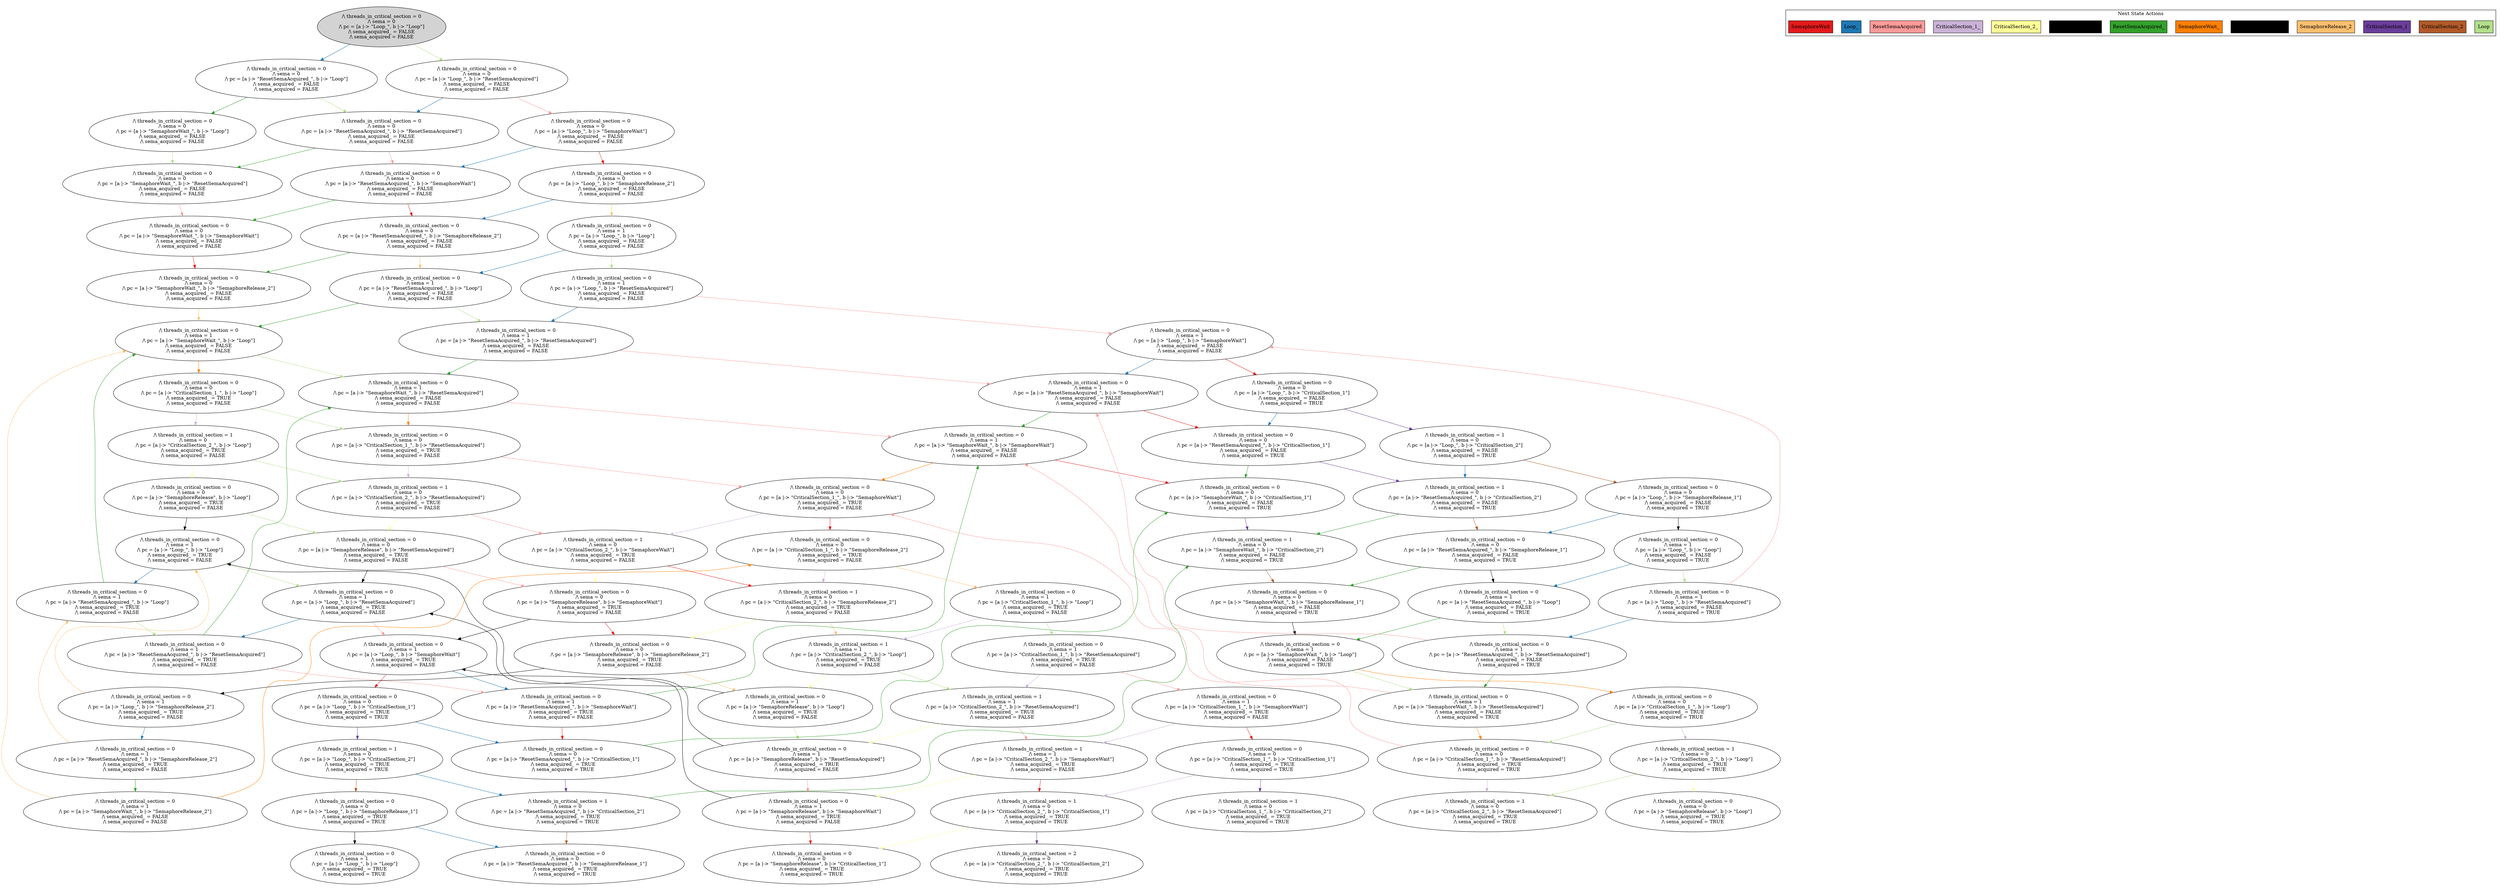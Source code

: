 strict digraph DiskGraph {
edge [colorscheme="paired12"]
nodesep=0.35;
subgraph cluster_graph {
color="white";
-2504970244191464573 [label="/\\ threads_in_critical_section = 0\n/\\ sema = 0\n/\\ pc = [a |-> \"Loop_\", b |-> \"Loop\"]\n/\\ sema_acquired_ = FALSE\n/\\ sema_acquired = FALSE",style = filled]
-2504970244191464573 -> -2698466310130868983 [label="",color="2",fontcolor="2"];
-2698466310130868983 [label="/\\ threads_in_critical_section = 0\n/\\ sema = 0\n/\\ pc = [a |-> \"ResetSemaAcquired_\", b |-> \"Loop\"]\n/\\ sema_acquired_ = FALSE\n/\\ sema_acquired = FALSE"];
-2504970244191464573 -> -393758629691823741 [label="",color="3",fontcolor="3"];
-393758629691823741 [label="/\\ threads_in_critical_section = 0\n/\\ sema = 0\n/\\ pc = [a |-> \"Loop_\", b |-> \"ResetSemaAcquired\"]\n/\\ sema_acquired_ = FALSE\n/\\ sema_acquired = FALSE"];
-2698466310130868983 -> 324477925128623652 [label="",color="4",fontcolor="4"];
324477925128623652 [label="/\\ threads_in_critical_section = 0\n/\\ sema = 0\n/\\ pc = [a |-> \"SemaphoreWait_\", b |-> \"Loop\"]\n/\\ sema_acquired_ = FALSE\n/\\ sema_acquired = FALSE"];
-2698466310130868983 -> 3774657981880883374 [label="",color="3",fontcolor="3"];
3774657981880883374 [label="/\\ threads_in_critical_section = 0\n/\\ sema = 0\n/\\ pc = [a |-> \"ResetSemaAcquired_\", b |-> \"ResetSemaAcquired\"]\n/\\ sema_acquired_ = FALSE\n/\\ sema_acquired = FALSE"];
-393758629691823741 -> 3774657981880883374 [label="",color="2",fontcolor="2"];
-393758629691823741 -> 3827673765576704236 [label="",color="5",fontcolor="5"];
3827673765576704236 [label="/\\ threads_in_critical_section = 0\n/\\ sema = 0\n/\\ pc = [a |-> \"Loop_\", b |-> \"SemaphoreWait\"]\n/\\ sema_acquired_ = FALSE\n/\\ sema_acquired = FALSE"];
324477925128623652 -> -2715227100151258964 [label="",color="3",fontcolor="3"];
-2715227100151258964 [label="/\\ threads_in_critical_section = 0\n/\\ sema = 0\n/\\ pc = [a |-> \"SemaphoreWait_\", b |-> \"ResetSemaAcquired\"]\n/\\ sema_acquired_ = FALSE\n/\\ sema_acquired = FALSE"];
3774657981880883374 -> -2715227100151258964 [label="",color="4",fontcolor="4"];
3774657981880883374 -> 5743065596099278066 [label="",color="5",fontcolor="5"];
5743065596099278066 [label="/\\ threads_in_critical_section = 0\n/\\ sema = 0\n/\\ pc = [a |-> \"ResetSemaAcquired_\", b |-> \"SemaphoreWait\"]\n/\\ sema_acquired_ = FALSE\n/\\ sema_acquired = FALSE"];
3827673765576704236 -> 5743065596099278066 [label="",color="2",fontcolor="2"];
3827673765576704236 -> 8349090854877692805 [label="",color="6",fontcolor="6"];
8349090854877692805 [label="/\\ threads_in_critical_section = 0\n/\\ sema = 0\n/\\ pc = [a |-> \"Loop_\", b |-> \"SemaphoreRelease_2\"]\n/\\ sema_acquired_ = FALSE\n/\\ sema_acquired = FALSE"];
-2715227100151258964 -> 8181243868267531373 [label="",color="5",fontcolor="5"];
8181243868267531373 [label="/\\ threads_in_critical_section = 0\n/\\ sema = 0\n/\\ pc = [a |-> \"SemaphoreWait_\", b |-> \"SemaphoreWait\"]\n/\\ sema_acquired_ = FALSE\n/\\ sema_acquired = FALSE"];
5743065596099278066 -> 8181243868267531373 [label="",color="4",fontcolor="4"];
5743065596099278066 -> 5241327198978682543 [label="",color="6",fontcolor="6"];
5241327198978682543 [label="/\\ threads_in_critical_section = 0\n/\\ sema = 0\n/\\ pc = [a |-> \"ResetSemaAcquired_\", b |-> \"SemaphoreRelease_2\"]\n/\\ sema_acquired_ = FALSE\n/\\ sema_acquired = FALSE"];
8349090854877692805 -> 5241327198978682543 [label="",color="2",fontcolor="2"];
8349090854877692805 -> -8354944075438903624 [label="",color="7",fontcolor="7"];
-8354944075438903624 [label="/\\ threads_in_critical_section = 0\n/\\ sema = 1\n/\\ pc = [a |-> \"Loop_\", b |-> \"Loop\"]\n/\\ sema_acquired_ = FALSE\n/\\ sema_acquired = FALSE"];
8181243868267531373 -> 3818907000775514428 [label="",color="6",fontcolor="6"];
3818907000775514428 [label="/\\ threads_in_critical_section = 0\n/\\ sema = 0\n/\\ pc = [a |-> \"SemaphoreWait_\", b |-> \"SemaphoreRelease_2\"]\n/\\ sema_acquired_ = FALSE\n/\\ sema_acquired = FALSE"];
5241327198978682543 -> 3818907000775514428 [label="",color="4",fontcolor="4"];
5241327198978682543 -> -7736825293399926190 [label="",color="7",fontcolor="7"];
-7736825293399926190 [label="/\\ threads_in_critical_section = 0\n/\\ sema = 1\n/\\ pc = [a |-> \"ResetSemaAcquired_\", b |-> \"Loop\"]\n/\\ sema_acquired_ = FALSE\n/\\ sema_acquired = FALSE"];
-8354944075438903624 -> -7736825293399926190 [label="",color="2",fontcolor="2"];
-8354944075438903624 -> -5429846021120135464 [label="",color="3",fontcolor="3"];
-5429846021120135464 [label="/\\ threads_in_critical_section = 0\n/\\ sema = 1\n/\\ pc = [a |-> \"Loop_\", b |-> \"ResetSemaAcquired\"]\n/\\ sema_acquired_ = FALSE\n/\\ sema_acquired = FALSE"];
3818907000775514428 -> -8811328919076672148 [label="",color="7",fontcolor="7"];
-8811328919076672148 [label="/\\ threads_in_critical_section = 0\n/\\ sema = 1\n/\\ pc = [a |-> \"SemaphoreWait_\", b |-> \"Loop\"]\n/\\ sema_acquired_ = FALSE\n/\\ sema_acquired = FALSE"];
-7736825293399926190 -> -8811328919076672148 [label="",color="4",fontcolor="4"];
-7736825293399926190 -> -341573878255372816 [label="",color="3",fontcolor="3"];
-341573878255372816 [label="/\\ threads_in_critical_section = 0\n/\\ sema = 1\n/\\ pc = [a |-> \"ResetSemaAcquired_\", b |-> \"ResetSemaAcquired\"]\n/\\ sema_acquired_ = FALSE\n/\\ sema_acquired = FALSE"];
-5429846021120135464 -> -341573878255372816 [label="",color="2",fontcolor="2"];
-5429846021120135464 -> -5464633267703923804 [label="",color="5",fontcolor="5"];
-5464633267703923804 [label="/\\ threads_in_critical_section = 0\n/\\ sema = 1\n/\\ pc = [a |-> \"Loop_\", b |-> \"SemaphoreWait\"]\n/\\ sema_acquired_ = FALSE\n/\\ sema_acquired = FALSE"];
-8811328919076672148 -> -8639438384711451203 [label="",color="8",fontcolor="8"];
-8639438384711451203 [label="/\\ threads_in_critical_section = 0\n/\\ sema = 0\n/\\ pc = [a |-> \"CriticalSection_1_\", b |-> \"Loop\"]\n/\\ sema_acquired_ = TRUE\n/\\ sema_acquired = FALSE"];
-8811328919076672148 -> 4479022998826494765 [label="",color="3",fontcolor="3"];
4479022998826494765 [label="/\\ threads_in_critical_section = 0\n/\\ sema = 1\n/\\ pc = [a |-> \"SemaphoreWait_\", b |-> \"ResetSemaAcquired\"]\n/\\ sema_acquired_ = FALSE\n/\\ sema_acquired = FALSE"];
-341573878255372816 -> 4479022998826494765 [label="",color="4",fontcolor="4"];
-341573878255372816 -> -6067954800780083341 [label="",color="5",fontcolor="5"];
-6067954800780083341 [label="/\\ threads_in_critical_section = 0\n/\\ sema = 1\n/\\ pc = [a |-> \"ResetSemaAcquired_\", b |-> \"SemaphoreWait\"]\n/\\ sema_acquired_ = FALSE\n/\\ sema_acquired = FALSE"];
-5464633267703923804 -> -6067954800780083341 [label="",color="2",fontcolor="2"];
-5464633267703923804 -> 1961063423657383187 [label="",color="6",fontcolor="6"];
1961063423657383187 [label="/\\ threads_in_critical_section = 0\n/\\ sema = 0\n/\\ pc = [a |-> \"Loop_\", b |-> \"CriticalSection_1\"]\n/\\ sema_acquired_ = FALSE\n/\\ sema_acquired = TRUE"];
-8639438384711451203 -> 3484496262242096417 [label="",color="9",fontcolor="9"];
3484496262242096417 [label="/\\ threads_in_critical_section = 1\n/\\ sema = 0\n/\\ pc = [a |-> \"CriticalSection_2_\", b |-> \"Loop\"]\n/\\ sema_acquired_ = TRUE\n/\\ sema_acquired = FALSE"];
-8639438384711451203 -> -8181699735612511944 [label="",color="3",fontcolor="3"];
-8181699735612511944 [label="/\\ threads_in_critical_section = 0\n/\\ sema = 0\n/\\ pc = [a |-> \"CriticalSection_1_\", b |-> \"ResetSemaAcquired\"]\n/\\ sema_acquired_ = TRUE\n/\\ sema_acquired = FALSE"];
4479022998826494765 -> -8181699735612511944 [label="",color="8",fontcolor="8"];
4479022998826494765 -> -2803211524958401743 [label="",color="5",fontcolor="5"];
-2803211524958401743 [label="/\\ threads_in_critical_section = 0\n/\\ sema = 1\n/\\ pc = [a |-> \"SemaphoreWait_\", b |-> \"SemaphoreWait\"]\n/\\ sema_acquired_ = FALSE\n/\\ sema_acquired = FALSE"];
-6067954800780083341 -> -2803211524958401743 [label="",color="4",fontcolor="4"];
-6067954800780083341 -> -3036471541228428226 [label="",color="6",fontcolor="6"];
-3036471541228428226 [label="/\\ threads_in_critical_section = 0\n/\\ sema = 0\n/\\ pc = [a |-> \"ResetSemaAcquired_\", b |-> \"CriticalSection_1\"]\n/\\ sema_acquired_ = FALSE\n/\\ sema_acquired = TRUE"];
1961063423657383187 -> -3036471541228428226 [label="",color="2",fontcolor="2"];
1961063423657383187 -> 6305142759311107337 [label="",color="10",fontcolor="10"];
6305142759311107337 [label="/\\ threads_in_critical_section = 1\n/\\ sema = 0\n/\\ pc = [a |-> \"Loop_\", b |-> \"CriticalSection_2\"]\n/\\ sema_acquired_ = FALSE\n/\\ sema_acquired = TRUE"];
3484496262242096417 -> 8480801660060233602 [label="",color="11",fontcolor="11"];
8480801660060233602 [label="/\\ threads_in_critical_section = 0\n/\\ sema = 0\n/\\ pc = [a |-> \"SemaphoreRelease\", b |-> \"Loop\"]\n/\\ sema_acquired_ = TRUE\n/\\ sema_acquired = FALSE"];
3484496262242096417 -> 3445800900911612143 [label="",color="3",fontcolor="3"];
3445800900911612143 [label="/\\ threads_in_critical_section = 1\n/\\ sema = 0\n/\\ pc = [a |-> \"CriticalSection_2_\", b |-> \"ResetSemaAcquired\"]\n/\\ sema_acquired_ = TRUE\n/\\ sema_acquired = FALSE"];
-8181699735612511944 -> 3445800900911612143 [label="",color="9",fontcolor="9"];
-8181699735612511944 -> 8661632809945802654 [label="",color="5",fontcolor="5"];
8661632809945802654 [label="/\\ threads_in_critical_section = 0\n/\\ sema = 0\n/\\ pc = [a |-> \"CriticalSection_1_\", b |-> \"SemaphoreWait\"]\n/\\ sema_acquired_ = TRUE\n/\\ sema_acquired = FALSE"];
-2803211524958401743 -> 8661632809945802654 [label="",color="8",fontcolor="8"];
-2803211524958401743 -> 4318843197340851260 [label="",color="6",fontcolor="6"];
4318843197340851260 [label="/\\ threads_in_critical_section = 0\n/\\ sema = 0\n/\\ pc = [a |-> \"SemaphoreWait_\", b |-> \"CriticalSection_1\"]\n/\\ sema_acquired_ = FALSE\n/\\ sema_acquired = TRUE"];
-3036471541228428226 -> 4318843197340851260 [label="",color="4",fontcolor="4"];
-3036471541228428226 -> -441793524977593872 [label="",color="10",fontcolor="10"];
-441793524977593872 [label="/\\ threads_in_critical_section = 1\n/\\ sema = 0\n/\\ pc = [a |-> \"ResetSemaAcquired_\", b |-> \"CriticalSection_2\"]\n/\\ sema_acquired_ = FALSE\n/\\ sema_acquired = TRUE"];
6305142759311107337 -> -441793524977593872 [label="",color="2",fontcolor="2"];
6305142759311107337 -> -8293111931014686515 [label="",color="12",fontcolor="12"];
-8293111931014686515 [label="/\\ threads_in_critical_section = 0\n/\\ sema = 0\n/\\ pc = [a |-> \"Loop_\", b |-> \"SemaphoreRelease_1\"]\n/\\ sema_acquired_ = FALSE\n/\\ sema_acquired = TRUE"];
8480801660060233602 -> 3593732196426104205 [label="",color="13",fontcolor="13"];
3593732196426104205 [label="/\\ threads_in_critical_section = 0\n/\\ sema = 1\n/\\ pc = [a |-> \"Loop_\", b |-> \"Loop\"]\n/\\ sema_acquired_ = TRUE\n/\\ sema_acquired = FALSE"];
8480801660060233602 -> 5679324093499218308 [label="",color="3",fontcolor="3"];
5679324093499218308 [label="/\\ threads_in_critical_section = 0\n/\\ sema = 0\n/\\ pc = [a |-> \"SemaphoreRelease\", b |-> \"ResetSemaAcquired\"]\n/\\ sema_acquired_ = TRUE\n/\\ sema_acquired = FALSE"];
3445800900911612143 -> 5679324093499218308 [label="",color="11",fontcolor="11"];
3445800900911612143 -> -2024349920670239172 [label="",color="5",fontcolor="5"];
-2024349920670239172 [label="/\\ threads_in_critical_section = 1\n/\\ sema = 0\n/\\ pc = [a |-> \"CriticalSection_2_\", b |-> \"SemaphoreWait\"]\n/\\ sema_acquired_ = TRUE\n/\\ sema_acquired = FALSE"];
8661632809945802654 -> -2024349920670239172 [label="",color="9",fontcolor="9"];
8661632809945802654 -> 8714364038453783116 [label="",color="6",fontcolor="6"];
8714364038453783116 [label="/\\ threads_in_critical_section = 0\n/\\ sema = 0\n/\\ pc = [a |-> \"CriticalSection_1_\", b |-> \"SemaphoreRelease_2\"]\n/\\ sema_acquired_ = TRUE\n/\\ sema_acquired = FALSE"];
4318843197340851260 -> 5837234160215838583 [label="",color="10",fontcolor="10"];
5837234160215838583 [label="/\\ threads_in_critical_section = 1\n/\\ sema = 0\n/\\ pc = [a |-> \"SemaphoreWait_\", b |-> \"CriticalSection_2\"]\n/\\ sema_acquired_ = FALSE\n/\\ sema_acquired = TRUE"];
-441793524977593872 -> 5837234160215838583 [label="",color="4",fontcolor="4"];
-441793524977593872 -> -5221378308002417177 [label="",color="12",fontcolor="12"];
-5221378308002417177 [label="/\\ threads_in_critical_section = 0\n/\\ sema = 0\n/\\ pc = [a |-> \"ResetSemaAcquired_\", b |-> \"SemaphoreRelease_1\"]\n/\\ sema_acquired_ = FALSE\n/\\ sema_acquired = TRUE"];
-8293111931014686515 -> -5221378308002417177 [label="",color="2",fontcolor="2"];
-8293111931014686515 -> -7557465919439928650 [label="",color="14",fontcolor="14"];
-7557465919439928650 [label="/\\ threads_in_critical_section = 0\n/\\ sema = 1\n/\\ pc = [a |-> \"Loop_\", b |-> \"Loop\"]\n/\\ sema_acquired_ = FALSE\n/\\ sema_acquired = TRUE"];
3593732196426104205 -> 2986872429559335271 [label="",color="2",fontcolor="2"];
2986872429559335271 [label="/\\ threads_in_critical_section = 0\n/\\ sema = 1\n/\\ pc = [a |-> \"ResetSemaAcquired_\", b |-> \"Loop\"]\n/\\ sema_acquired_ = TRUE\n/\\ sema_acquired = FALSE"];
3593732196426104205 -> 682164547413999085 [label="",color="3",fontcolor="3"];
682164547413999085 [label="/\\ threads_in_critical_section = 0\n/\\ sema = 1\n/\\ pc = [a |-> \"Loop_\", b |-> \"ResetSemaAcquired\"]\n/\\ sema_acquired_ = TRUE\n/\\ sema_acquired = FALSE"];
5679324093499218308 -> 682164547413999085 [label="",color="13",fontcolor="13"];
5679324093499218308 -> 4691106777132646731 [label="",color="5",fontcolor="5"];
4691106777132646731 [label="/\\ threads_in_critical_section = 0\n/\\ sema = 0\n/\\ pc = [a |-> \"SemaphoreRelease\", b |-> \"SemaphoreWait\"]\n/\\ sema_acquired_ = TRUE\n/\\ sema_acquired = FALSE"];
-2024349920670239172 -> 4691106777132646731 [label="",color="11",fontcolor="11"];
-2024349920670239172 -> 4964172352023311511 [label="",color="6",fontcolor="6"];
4964172352023311511 [label="/\\ threads_in_critical_section = 1\n/\\ sema = 0\n/\\ pc = [a |-> \"CriticalSection_2_\", b |-> \"SemaphoreRelease_2\"]\n/\\ sema_acquired_ = TRUE\n/\\ sema_acquired = FALSE"];
8714364038453783116 -> 4964172352023311511 [label="",color="9",fontcolor="9"];
8714364038453783116 -> -4163905771164157210 [label="",color="7",fontcolor="7"];
-4163905771164157210 [label="/\\ threads_in_critical_section = 0\n/\\ sema = 1\n/\\ pc = [a |-> \"CriticalSection_1_\", b |-> \"Loop\"]\n/\\ sema_acquired_ = TRUE\n/\\ sema_acquired = FALSE"];
5837234160215838583 -> -3762083584335658380 [label="",color="12",fontcolor="12"];
-3762083584335658380 [label="/\\ threads_in_critical_section = 0\n/\\ sema = 0\n/\\ pc = [a |-> \"SemaphoreWait_\", b |-> \"SemaphoreRelease_1\"]\n/\\ sema_acquired_ = FALSE\n/\\ sema_acquired = TRUE"];
-5221378308002417177 -> -3762083584335658380 [label="",color="4",fontcolor="4"];
-5221378308002417177 -> -8092269190704007588 [label="",color="14",fontcolor="14"];
-8092269190704007588 [label="/\\ threads_in_critical_section = 0\n/\\ sema = 1\n/\\ pc = [a |-> \"ResetSemaAcquired_\", b |-> \"Loop\"]\n/\\ sema_acquired_ = FALSE\n/\\ sema_acquired = TRUE"];
-7557465919439928650 -> -8092269190704007588 [label="",color="2",fontcolor="2"];
-7557465919439928650 -> -5785307309671660842 [label="",color="3",fontcolor="3"];
-5785307309671660842 [label="/\\ threads_in_critical_section = 0\n/\\ sema = 1\n/\\ pc = [a |-> \"Loop_\", b |-> \"ResetSemaAcquired\"]\n/\\ sema_acquired_ = FALSE\n/\\ sema_acquired = TRUE"];
2986872429559335271 -> -8811328919076672148 [label="",color="4",fontcolor="4"];
2986872429559335271 -> 5084769155305973445 [label="",color="3",fontcolor="3"];
5084769155305973445 [label="/\\ threads_in_critical_section = 0\n/\\ sema = 1\n/\\ pc = [a |-> \"ResetSemaAcquired_\", b |-> \"ResetSemaAcquired\"]\n/\\ sema_acquired_ = TRUE\n/\\ sema_acquired = FALSE"];
682164547413999085 -> 5084769155305973445 [label="",color="2",fontcolor="2"];
682164547413999085 -> 719307360087091345 [label="",color="5",fontcolor="5"];
719307360087091345 [label="/\\ threads_in_critical_section = 0\n/\\ sema = 1\n/\\ pc = [a |-> \"Loop_\", b |-> \"SemaphoreWait\"]\n/\\ sema_acquired_ = TRUE\n/\\ sema_acquired = FALSE"];
4691106777132646731 -> 719307360087091345 [label="",color="13",fontcolor="13"];
4691106777132646731 -> 1902947995784317207 [label="",color="6",fontcolor="6"];
1902947995784317207 [label="/\\ threads_in_critical_section = 0\n/\\ sema = 0\n/\\ pc = [a |-> \"SemaphoreRelease\", b |-> \"SemaphoreRelease_2\"]\n/\\ sema_acquired_ = TRUE\n/\\ sema_acquired = FALSE"];
4964172352023311511 -> 1902947995784317207 [label="",color="11",fontcolor="11"];
4964172352023311511 -> 9112809205100991098 [label="",color="7",fontcolor="7"];
9112809205100991098 [label="/\\ threads_in_critical_section = 1\n/\\ sema = 1\n/\\ pc = [a |-> \"CriticalSection_2_\", b |-> \"Loop\"]\n/\\ sema_acquired_ = TRUE\n/\\ sema_acquired = FALSE"];
-4163905771164157210 -> 9112809205100991098 [label="",color="9",fontcolor="9"];
-4163905771164157210 -> 4707660469429322854 [label="",color="3",fontcolor="3"];
4707660469429322854 [label="/\\ threads_in_critical_section = 0\n/\\ sema = 1\n/\\ pc = [a |-> \"CriticalSection_1_\", b |-> \"ResetSemaAcquired\"]\n/\\ sema_acquired_ = TRUE\n/\\ sema_acquired = FALSE"];
-3762083584335658380 -> -7015230114764766878 [label="",color="14",fontcolor="14"];
-7015230114764766878 [label="/\\ threads_in_critical_section = 0\n/\\ sema = 1\n/\\ pc = [a |-> \"SemaphoreWait_\", b |-> \"Loop\"]\n/\\ sema_acquired_ = FALSE\n/\\ sema_acquired = TRUE"];
-8092269190704007588 -> -7015230114764766878 [label="",color="4",fontcolor="4"];
-8092269190704007588 -> -2282966335160509954 [label="",color="3",fontcolor="3"];
-2282966335160509954 [label="/\\ threads_in_critical_section = 0\n/\\ sema = 1\n/\\ pc = [a |-> \"ResetSemaAcquired_\", b |-> \"ResetSemaAcquired\"]\n/\\ sema_acquired_ = FALSE\n/\\ sema_acquired = TRUE"];
-5785307309671660842 -> -2282966335160509954 [label="",color="2",fontcolor="2"];
-5785307309671660842 -> -5464633267703923804 [label="",color="5",fontcolor="5"];
5084769155305973445 -> 4479022998826494765 [label="",color="4",fontcolor="4"];
5084769155305973445 -> 1592178080351874118 [label="",color="5",fontcolor="5"];
1592178080351874118 [label="/\\ threads_in_critical_section = 0\n/\\ sema = 1\n/\\ pc = [a |-> \"ResetSemaAcquired_\", b |-> \"SemaphoreWait\"]\n/\\ sema_acquired_ = TRUE\n/\\ sema_acquired = FALSE"];
719307360087091345 -> 1592178080351874118 [label="",color="2",fontcolor="2"];
719307360087091345 -> -6420481539922655706 [label="",color="6",fontcolor="6"];
-6420481539922655706 [label="/\\ threads_in_critical_section = 0\n/\\ sema = 0\n/\\ pc = [a |-> \"Loop_\", b |-> \"CriticalSection_1\"]\n/\\ sema_acquired_ = TRUE\n/\\ sema_acquired = TRUE"];
1902947995784317207 -> 4066549395310286337 [label="",color="13",fontcolor="13"];
4066549395310286337 [label="/\\ threads_in_critical_section = 0\n/\\ sema = 1\n/\\ pc = [a |-> \"Loop_\", b |-> \"SemaphoreRelease_2\"]\n/\\ sema_acquired_ = TRUE\n/\\ sema_acquired = FALSE"];
1902947995784317207 -> 3973975101969128381 [label="",color="7",fontcolor="7"];
3973975101969128381 [label="/\\ threads_in_critical_section = 0\n/\\ sema = 1\n/\\ pc = [a |-> \"SemaphoreRelease\", b |-> \"Loop\"]\n/\\ sema_acquired_ = TRUE\n/\\ sema_acquired = FALSE"];
9112809205100991098 -> 3973975101969128381 [label="",color="11",fontcolor="11"];
9112809205100991098 -> -2237784782335529551 [label="",color="3",fontcolor="3"];
-2237784782335529551 [label="/\\ threads_in_critical_section = 1\n/\\ sema = 1\n/\\ pc = [a |-> \"CriticalSection_2_\", b |-> \"ResetSemaAcquired\"]\n/\\ sema_acquired_ = TRUE\n/\\ sema_acquired = FALSE"];
4707660469429322854 -> -2237784782335529551 [label="",color="9",fontcolor="9"];
4707660469429322854 -> -7183960626374120417 [label="",color="5",fontcolor="5"];
-7183960626374120417 [label="/\\ threads_in_critical_section = 0\n/\\ sema = 1\n/\\ pc = [a |-> \"CriticalSection_1_\", b |-> \"SemaphoreWait\"]\n/\\ sema_acquired_ = TRUE\n/\\ sema_acquired = FALSE"];
-7015230114764766878 -> -7851543295972208205 [label="",color="8",fontcolor="8"];
-7851543295972208205 [label="/\\ threads_in_critical_section = 0\n/\\ sema = 0\n/\\ pc = [a |-> \"CriticalSection_1_\", b |-> \"Loop\"]\n/\\ sema_acquired_ = TRUE\n/\\ sema_acquired = TRUE"];
-7015230114764766878 -> 2682902686793697059 [label="",color="3",fontcolor="3"];
2682902686793697059 [label="/\\ threads_in_critical_section = 0\n/\\ sema = 1\n/\\ pc = [a |-> \"SemaphoreWait_\", b |-> \"ResetSemaAcquired\"]\n/\\ sema_acquired_ = FALSE\n/\\ sema_acquired = TRUE"];
-2282966335160509954 -> 2682902686793697059 [label="",color="4",fontcolor="4"];
-2282966335160509954 -> -6067954800780083341 [label="",color="5",fontcolor="5"];
1592178080351874118 -> -2803211524958401743 [label="",color="4",fontcolor="4"];
1592178080351874118 -> 7498088749873903371 [label="",color="6",fontcolor="6"];
7498088749873903371 [label="/\\ threads_in_critical_section = 0\n/\\ sema = 0\n/\\ pc = [a |-> \"ResetSemaAcquired_\", b |-> \"CriticalSection_1\"]\n/\\ sema_acquired_ = TRUE\n/\\ sema_acquired = TRUE"];
-6420481539922655706 -> 7498088749873903371 [label="",color="2",fontcolor="2"];
-6420481539922655706 -> -1562015508902676932 [label="",color="10",fontcolor="10"];
-1562015508902676932 [label="/\\ threads_in_critical_section = 1\n/\\ sema = 0\n/\\ pc = [a |-> \"Loop_\", b |-> \"CriticalSection_2\"]\n/\\ sema_acquired_ = TRUE\n/\\ sema_acquired = TRUE"];
4066549395310286337 -> 8909690379780823447 [label="",color="2",fontcolor="2"];
8909690379780823447 [label="/\\ threads_in_critical_section = 0\n/\\ sema = 1\n/\\ pc = [a |-> \"ResetSemaAcquired_\", b |-> \"SemaphoreRelease_2\"]\n/\\ sema_acquired_ = TRUE\n/\\ sema_acquired = FALSE"];
4066549395310286337 -> 3593732196426104205 [label="",color="7",fontcolor="7"];
3973975101969128381 -> 3593732196426104205 [label="",color="13",fontcolor="13"];
3973975101969128381 -> 2332799856862311442 [label="",color="3",fontcolor="3"];
2332799856862311442 [label="/\\ threads_in_critical_section = 0\n/\\ sema = 1\n/\\ pc = [a |-> \"SemaphoreRelease\", b |-> \"ResetSemaAcquired\"]\n/\\ sema_acquired_ = TRUE\n/\\ sema_acquired = FALSE"];
-2237784782335529551 -> 2332799856862311442 [label="",color="11",fontcolor="11"];
-2237784782335529551 -> 545265965244349885 [label="",color="5",fontcolor="5"];
545265965244349885 [label="/\\ threads_in_critical_section = 1\n/\\ sema = 1\n/\\ pc = [a |-> \"CriticalSection_2_\", b |-> \"SemaphoreWait\"]\n/\\ sema_acquired_ = TRUE\n/\\ sema_acquired = FALSE"];
-7183960626374120417 -> 545265965244349885 [label="",color="9",fontcolor="9"];
-7183960626374120417 -> 8055476454098326952 [label="",color="6",fontcolor="6"];
8055476454098326952 [label="/\\ threads_in_critical_section = 0\n/\\ sema = 0\n/\\ pc = [a |-> \"CriticalSection_1_\", b |-> \"CriticalSection_1\"]\n/\\ sema_acquired_ = TRUE\n/\\ sema_acquired = TRUE"];
-7851543295972208205 -> 3118831300430133551 [label="",color="9",fontcolor="9"];
3118831300430133551 [label="/\\ threads_in_critical_section = 1\n/\\ sema = 0\n/\\ pc = [a |-> \"CriticalSection_2_\", b |-> \"Loop\"]\n/\\ sema_acquired_ = TRUE\n/\\ sema_acquired = TRUE"];
-7851543295972208205 -> -7680896753898060490 [label="",color="3",fontcolor="3"];
-7680896753898060490 [label="/\\ threads_in_critical_section = 0\n/\\ sema = 0\n/\\ pc = [a |-> \"CriticalSection_1_\", b |-> \"ResetSemaAcquired\"]\n/\\ sema_acquired_ = TRUE\n/\\ sema_acquired = TRUE"];
2682902686793697059 -> -7680896753898060490 [label="",color="8",fontcolor="8"];
2682902686793697059 -> -2803211524958401743 [label="",color="5",fontcolor="5"];
7498088749873903371 -> 4318843197340851260 [label="",color="4",fontcolor="4"];
7498088749873903371 -> 4903480892750398149 [label="",color="10",fontcolor="10"];
4903480892750398149 [label="/\\ threads_in_critical_section = 1\n/\\ sema = 0\n/\\ pc = [a |-> \"ResetSemaAcquired_\", b |-> \"CriticalSection_2\"]\n/\\ sema_acquired_ = TRUE\n/\\ sema_acquired = TRUE"];
-1562015508902676932 -> 4903480892750398149 [label="",color="2",fontcolor="2"];
-1562015508902676932 -> 3547205270905670648 [label="",color="12",fontcolor="12"];
3547205270905670648 [label="/\\ threads_in_critical_section = 0\n/\\ sema = 0\n/\\ pc = [a |-> \"Loop_\", b |-> \"SemaphoreRelease_1\"]\n/\\ sema_acquired_ = TRUE\n/\\ sema_acquired = TRUE"];
8909690379780823447 -> 742479340510760994 [label="",color="4",fontcolor="4"];
742479340510760994 [label="/\\ threads_in_critical_section = 0\n/\\ sema = 1\n/\\ pc = [a |-> \"SemaphoreWait_\", b |-> \"SemaphoreRelease_2\"]\n/\\ sema_acquired_ = FALSE\n/\\ sema_acquired = FALSE"];
8909690379780823447 -> 2986872429559335271 [label="",color="7",fontcolor="7"];
2332799856862311442 -> 682164547413999085 [label="",color="13",fontcolor="13"];
2332799856862311442 -> 7771172917649715565 [label="",color="5",fontcolor="5"];
7771172917649715565 [label="/\\ threads_in_critical_section = 0\n/\\ sema = 1\n/\\ pc = [a |-> \"SemaphoreRelease\", b |-> \"SemaphoreWait\"]\n/\\ sema_acquired_ = TRUE\n/\\ sema_acquired = FALSE"];
545265965244349885 -> 7771172917649715565 [label="",color="11",fontcolor="11"];
545265965244349885 -> -3571354511862940545 [label="",color="6",fontcolor="6"];
-3571354511862940545 [label="/\\ threads_in_critical_section = 1\n/\\ sema = 0\n/\\ pc = [a |-> \"CriticalSection_2_\", b |-> \"CriticalSection_1\"]\n/\\ sema_acquired_ = TRUE\n/\\ sema_acquired = TRUE"];
8055476454098326952 -> -3571354511862940545 [label="",color="9",fontcolor="9"];
8055476454098326952 -> 4884412447786950758 [label="",color="10",fontcolor="10"];
4884412447786950758 [label="/\\ threads_in_critical_section = 1\n/\\ sema = 0\n/\\ pc = [a |-> \"CriticalSection_1_\", b |-> \"CriticalSection_2\"]\n/\\ sema_acquired_ = TRUE\n/\\ sema_acquired = TRUE"];
3118831300430133551 -> 7972187477025932172 [label="",color="11",fontcolor="11"];
7972187477025932172 [label="/\\ threads_in_critical_section = 0\n/\\ sema = 0\n/\\ pc = [a |-> \"SemaphoreRelease\", b |-> \"Loop\"]\n/\\ sema_acquired_ = TRUE\n/\\ sema_acquired = TRUE"];
3118831300430133551 -> 3801825065328372961 [label="",color="3",fontcolor="3"];
3801825065328372961 [label="/\\ threads_in_critical_section = 1\n/\\ sema = 0\n/\\ pc = [a |-> \"CriticalSection_2_\", b |-> \"ResetSemaAcquired\"]\n/\\ sema_acquired_ = TRUE\n/\\ sema_acquired = TRUE"];
-7680896753898060490 -> 3801825065328372961 [label="",color="9",fontcolor="9"];
-7680896753898060490 -> 8661632809945802654 [label="",color="5",fontcolor="5"];
4903480892750398149 -> 5837234160215838583 [label="",color="4",fontcolor="4"];
4903480892750398149 -> 746250441406080722 [label="",color="12",fontcolor="12"];
746250441406080722 [label="/\\ threads_in_critical_section = 0\n/\\ sema = 0\n/\\ pc = [a |-> \"ResetSemaAcquired_\", b |-> \"SemaphoreRelease_1\"]\n/\\ sema_acquired_ = TRUE\n/\\ sema_acquired = TRUE"];
3547205270905670648 -> 746250441406080722 [label="",color="2",fontcolor="2"];
3547205270905670648 -> 3084044408853664131 [label="",color="14",fontcolor="14"];
3084044408853664131 [label="/\\ threads_in_critical_section = 0\n/\\ sema = 1\n/\\ pc = [a |-> \"Loop_\", b |-> \"Loop\"]\n/\\ sema_acquired_ = TRUE\n/\\ sema_acquired = TRUE"];
742479340510760994 -> 8714364038453783116 [label="",color="8",fontcolor="8"];
742479340510760994 -> -8811328919076672148 [label="",color="7",fontcolor="7"];
7771172917649715565 -> 719307360087091345 [label="",color="13",fontcolor="13"];
7771172917649715565 -> -5805406569139804908 [label="",color="6",fontcolor="6"];
-5805406569139804908 [label="/\\ threads_in_critical_section = 0\n/\\ sema = 0\n/\\ pc = [a |-> \"SemaphoreRelease\", b |-> \"CriticalSection_1\"]\n/\\ sema_acquired_ = TRUE\n/\\ sema_acquired = TRUE"];
-3571354511862940545 -> -5805406569139804908 [label="",color="11",fontcolor="11"];
-3571354511862940545 -> 894883200425443082 [label="",color="10",fontcolor="10"];
894883200425443082 [label="/\\ threads_in_critical_section = 2\n/\\ sema = 0\n/\\ pc = [a |-> \"CriticalSection_2_\", b |-> \"CriticalSection_2\"]\n/\\ sema_acquired_ = TRUE\n/\\ sema_acquired = TRUE"];
{rank = same; -2504970244191464573;}
{rank = same; -2698466310130868983;-393758629691823741;}
{rank = same; 3827673765576704236;3774657981880883374;324477925128623652;}
{rank = same; -2715227100151258964;5743065596099278066;8349090854877692805;}
{rank = same; -8354944075438903624;5241327198978682543;8181243868267531373;}
{rank = same; -5429846021120135464;-7736825293399926190;3818907000775514428;}
{rank = same; -341573878255372816;-5464633267703923804;-8811328919076672148;}
{rank = same; -8639438384711451203;4479022998826494765;1961063423657383187;-6067954800780083341;}
{rank = same; -2803211524958401743;3484496262242096417;-8181699735612511944;-3036471541228428226;6305142759311107337;}
{rank = same; 8480801660060233602;-8293111931014686515;3445800900911612143;-441793524977593872;8661632809945802654;4318843197340851260;}
{rank = same; -2024349920670239172;8714364038453783116;-7557465919439928650;3593732196426104205;-5221378308002417177;5679324093499218308;5837234160215838583;}
{rank = same; 2986872429559335271;4691106777132646731;682164547413999085;4964172352023311511;-8092269190704007588;-5785307309671660842;-4163905771164157210;-3762083584335658380;}
{rank = same; 719307360087091345;-7015230114764766878;1902947995784317207;4707660469429322854;9112809205100991098;-2282966335160509954;5084769155305973445;}
{rank = same; 1592178080351874118;4066549395310286337;-2237784782335529551;-6420481539922655706;-7851543295972208205;2682902686793697059;3973975101969128381;-7183960626374120417;}
{rank = same; -1562015508902676932;545265965244349885;8055476454098326952;2332799856862311442;3118831300430133551;-7680896753898060490;7498088749873903371;8909690379780823447;}
{rank = same; 4903480892750398149;-3571354511862940545;7771172917649715565;742479340510760994;3547205270905670648;}
}
subgraph cluster_legend {graph[style=bold];label = "Next State Actions" style="solid"
node [ labeljust="l",colorscheme="paired12",style=filled,shape=record ]
Loop [label="Loop",fillcolor=3]
CriticalSection_2 [label="CriticalSection_2",fillcolor=12]
CriticalSection_1 [label="CriticalSection_1",fillcolor=10]
SemaphoreRelease_2 [label="SemaphoreRelease_2",fillcolor=7]
SemaphoreRelease_1 [label="SemaphoreRelease_1",fillcolor=14]
SemaphoreWait_ [label="SemaphoreWait_",fillcolor=8]
ResetSemaAcquired_ [label="ResetSemaAcquired_",fillcolor=4]
SemaphoreRelease [label="SemaphoreRelease",fillcolor=13]
CriticalSection_2_ [label="CriticalSection_2_",fillcolor=11]
CriticalSection_1_ [label="CriticalSection_1_",fillcolor=9]
ResetSemaAcquired [label="ResetSemaAcquired",fillcolor=5]
Loop_ [label="Loop_",fillcolor=2]
SemaphoreWait [label="SemaphoreWait",fillcolor=6]
}}